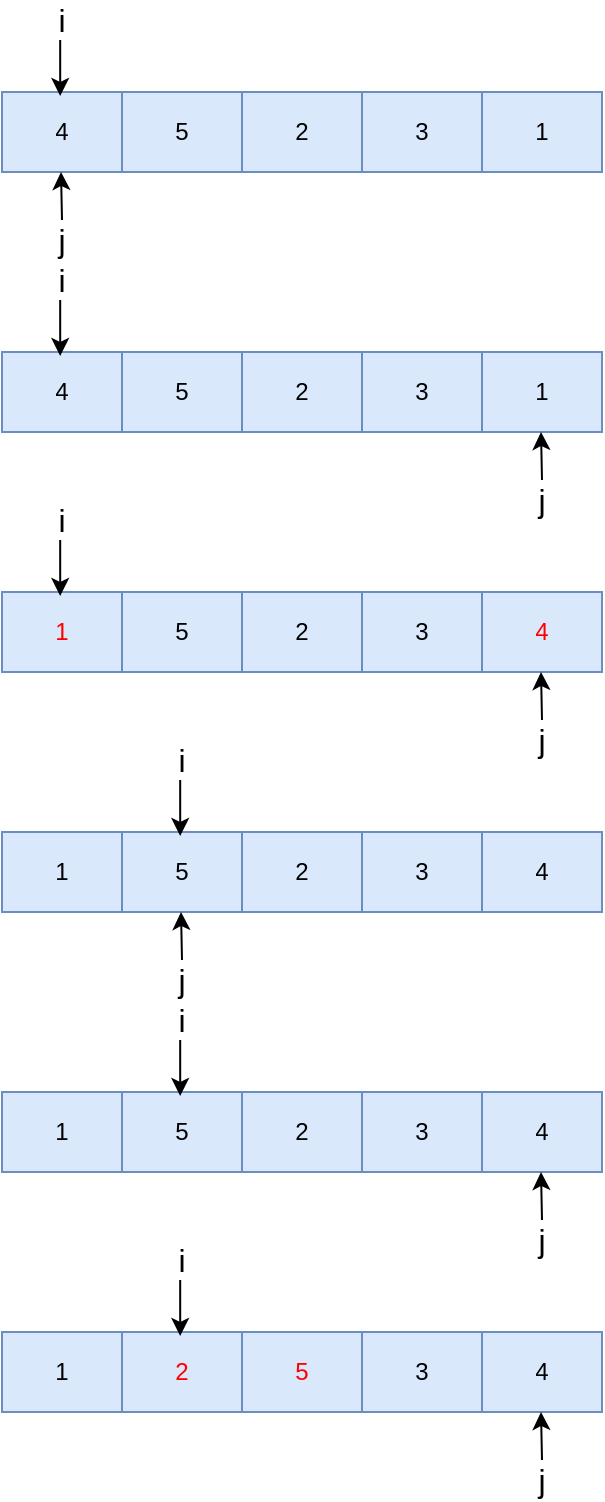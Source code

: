 <mxfile version="13.9.8"><diagram id="suw4fJygjTFkksd4odNc" name="Page-1"><mxGraphModel dx="1422" dy="2416" grid="1" gridSize="10" guides="1" tooltips="1" connect="1" arrows="1" fold="1" page="1" pageScale="1" pageWidth="1169" pageHeight="1654" math="0" shadow="0"><root><mxCell id="0"/><mxCell id="1" parent="0"/><mxCell id="g7mf5nBo5XgfSmo-i4nr-16" value="" style="shape=table;html=1;whiteSpace=wrap;startSize=0;container=1;collapsible=0;childLayout=tableLayout;fillColor=#dae8fc;strokeColor=#6c8ebf;shadow=0;sketch=0;" vertex="1" parent="1"><mxGeometry x="240" y="-1094" width="300" height="40" as="geometry"/></mxCell><mxCell id="g7mf5nBo5XgfSmo-i4nr-17" value="" style="shape=partialRectangle;html=1;whiteSpace=wrap;collapsible=0;dropTarget=0;pointerEvents=0;fillColor=none;top=0;left=0;bottom=0;right=0;points=[[0,0.5],[1,0.5]];portConstraint=eastwest;" vertex="1" parent="g7mf5nBo5XgfSmo-i4nr-16"><mxGeometry width="300" height="40" as="geometry"/></mxCell><mxCell id="g7mf5nBo5XgfSmo-i4nr-18" value="4" style="shape=partialRectangle;html=1;whiteSpace=wrap;connectable=0;overflow=hidden;fillColor=none;top=0;left=0;bottom=0;right=0;" vertex="1" parent="g7mf5nBo5XgfSmo-i4nr-17"><mxGeometry width="60" height="40" as="geometry"/></mxCell><mxCell id="g7mf5nBo5XgfSmo-i4nr-19" value="5" style="shape=partialRectangle;html=1;whiteSpace=wrap;connectable=0;overflow=hidden;fillColor=none;top=0;left=0;bottom=0;right=0;" vertex="1" parent="g7mf5nBo5XgfSmo-i4nr-17"><mxGeometry x="60" width="60" height="40" as="geometry"/></mxCell><mxCell id="g7mf5nBo5XgfSmo-i4nr-20" value="2" style="shape=partialRectangle;html=1;whiteSpace=wrap;connectable=0;overflow=hidden;fillColor=none;top=0;left=0;bottom=0;right=0;" vertex="1" parent="g7mf5nBo5XgfSmo-i4nr-17"><mxGeometry x="120" width="60" height="40" as="geometry"/></mxCell><mxCell id="g7mf5nBo5XgfSmo-i4nr-21" value="3" style="shape=partialRectangle;html=1;whiteSpace=wrap;connectable=0;overflow=hidden;fillColor=none;top=0;left=0;bottom=0;right=0;" vertex="1" parent="g7mf5nBo5XgfSmo-i4nr-17"><mxGeometry x="180" width="60" height="40" as="geometry"/></mxCell><mxCell id="g7mf5nBo5XgfSmo-i4nr-22" value="1" style="shape=partialRectangle;html=1;whiteSpace=wrap;connectable=0;overflow=hidden;fillColor=none;top=0;left=0;bottom=0;right=0;" vertex="1" parent="g7mf5nBo5XgfSmo-i4nr-17"><mxGeometry x="240" width="60" height="40" as="geometry"/></mxCell><mxCell id="g7mf5nBo5XgfSmo-i4nr-29" value="" style="endArrow=classic;html=1;shadow=0;startArrow=none;startFill=0;entryX=0.097;entryY=0.05;entryDx=0;entryDy=0;entryPerimeter=0;exitX=0.477;exitY=1;exitDx=0;exitDy=0;exitPerimeter=0;" edge="1" parent="1" source="g7mf5nBo5XgfSmo-i4nr-36" target="g7mf5nBo5XgfSmo-i4nr-17"><mxGeometry width="50" height="50" relative="1" as="geometry"><mxPoint x="269" y="-1110" as="sourcePoint"/><mxPoint x="290" y="-1180" as="targetPoint"/></mxGeometry></mxCell><mxCell id="g7mf5nBo5XgfSmo-i4nr-36" value="&lt;font style=&quot;font-size: 16px&quot;&gt;i&lt;/font&gt;" style="text;html=1;strokeColor=none;fillColor=none;align=center;verticalAlign=middle;whiteSpace=wrap;rounded=0;shadow=0;comic=0;sketch=1;" vertex="1" parent="1"><mxGeometry x="250" y="-1140" width="40" height="20" as="geometry"/></mxCell><mxCell id="g7mf5nBo5XgfSmo-i4nr-39" value="" style="endArrow=none;html=1;shadow=0;startArrow=classic;startFill=1;endFill=0;entryX=0.5;entryY=0;entryDx=0;entryDy=0;entryPerimeter=0;" edge="1" parent="1"><mxGeometry width="50" height="50" relative="1" as="geometry"><mxPoint x="269.5" y="-1054" as="sourcePoint"/><mxPoint x="270" y="-1030" as="targetPoint"/></mxGeometry></mxCell><mxCell id="g7mf5nBo5XgfSmo-i4nr-40" value="&lt;span style=&quot;font-size: 16px&quot;&gt;j&lt;/span&gt;" style="text;html=1;strokeColor=none;fillColor=none;align=center;verticalAlign=middle;whiteSpace=wrap;rounded=0;shadow=0;comic=0;sketch=1;" vertex="1" parent="1"><mxGeometry x="250" y="-1030" width="40" height="20" as="geometry"/></mxCell><mxCell id="g7mf5nBo5XgfSmo-i4nr-78" value="" style="shape=table;html=1;whiteSpace=wrap;startSize=0;container=1;collapsible=0;childLayout=tableLayout;fillColor=#dae8fc;strokeColor=#6c8ebf;shadow=0;sketch=0;" vertex="1" parent="1"><mxGeometry x="240" y="-964" width="300" height="40" as="geometry"/></mxCell><mxCell id="g7mf5nBo5XgfSmo-i4nr-79" value="" style="shape=partialRectangle;html=1;whiteSpace=wrap;collapsible=0;dropTarget=0;pointerEvents=0;fillColor=none;top=0;left=0;bottom=0;right=0;points=[[0,0.5],[1,0.5]];portConstraint=eastwest;" vertex="1" parent="g7mf5nBo5XgfSmo-i4nr-78"><mxGeometry width="300" height="40" as="geometry"/></mxCell><mxCell id="g7mf5nBo5XgfSmo-i4nr-80" value="4" style="shape=partialRectangle;html=1;whiteSpace=wrap;connectable=0;overflow=hidden;fillColor=none;top=0;left=0;bottom=0;right=0;" vertex="1" parent="g7mf5nBo5XgfSmo-i4nr-79"><mxGeometry width="60" height="40" as="geometry"/></mxCell><mxCell id="g7mf5nBo5XgfSmo-i4nr-81" value="5" style="shape=partialRectangle;html=1;whiteSpace=wrap;connectable=0;overflow=hidden;fillColor=none;top=0;left=0;bottom=0;right=0;" vertex="1" parent="g7mf5nBo5XgfSmo-i4nr-79"><mxGeometry x="60" width="60" height="40" as="geometry"/></mxCell><mxCell id="g7mf5nBo5XgfSmo-i4nr-82" value="2" style="shape=partialRectangle;html=1;whiteSpace=wrap;connectable=0;overflow=hidden;fillColor=none;top=0;left=0;bottom=0;right=0;" vertex="1" parent="g7mf5nBo5XgfSmo-i4nr-79"><mxGeometry x="120" width="60" height="40" as="geometry"/></mxCell><mxCell id="g7mf5nBo5XgfSmo-i4nr-83" value="3" style="shape=partialRectangle;html=1;whiteSpace=wrap;connectable=0;overflow=hidden;fillColor=none;top=0;left=0;bottom=0;right=0;" vertex="1" parent="g7mf5nBo5XgfSmo-i4nr-79"><mxGeometry x="180" width="60" height="40" as="geometry"/></mxCell><mxCell id="g7mf5nBo5XgfSmo-i4nr-84" value="1" style="shape=partialRectangle;html=1;whiteSpace=wrap;connectable=0;overflow=hidden;fillColor=none;top=0;left=0;bottom=0;right=0;" vertex="1" parent="g7mf5nBo5XgfSmo-i4nr-79"><mxGeometry x="240" width="60" height="40" as="geometry"/></mxCell><mxCell id="g7mf5nBo5XgfSmo-i4nr-85" value="" style="endArrow=classic;html=1;shadow=0;startArrow=none;startFill=0;entryX=0.097;entryY=0.05;entryDx=0;entryDy=0;entryPerimeter=0;exitX=0.477;exitY=1;exitDx=0;exitDy=0;exitPerimeter=0;" edge="1" parent="1" source="g7mf5nBo5XgfSmo-i4nr-86" target="g7mf5nBo5XgfSmo-i4nr-79"><mxGeometry width="50" height="50" relative="1" as="geometry"><mxPoint x="269" y="-980" as="sourcePoint"/><mxPoint x="290" y="-1050" as="targetPoint"/></mxGeometry></mxCell><mxCell id="g7mf5nBo5XgfSmo-i4nr-86" value="&lt;font style=&quot;font-size: 16px&quot;&gt;i&lt;/font&gt;" style="text;html=1;strokeColor=none;fillColor=none;align=center;verticalAlign=middle;whiteSpace=wrap;rounded=0;shadow=0;comic=0;sketch=1;" vertex="1" parent="1"><mxGeometry x="250" y="-1010" width="40" height="20" as="geometry"/></mxCell><mxCell id="g7mf5nBo5XgfSmo-i4nr-87" value="" style="endArrow=none;html=1;shadow=0;startArrow=classic;startFill=1;endFill=0;entryX=0.5;entryY=0;entryDx=0;entryDy=0;entryPerimeter=0;" edge="1" parent="1"><mxGeometry width="50" height="50" relative="1" as="geometry"><mxPoint x="509.5" y="-924" as="sourcePoint"/><mxPoint x="510" y="-900" as="targetPoint"/></mxGeometry></mxCell><mxCell id="g7mf5nBo5XgfSmo-i4nr-88" value="&lt;span style=&quot;font-size: 16px&quot;&gt;j&lt;/span&gt;" style="text;html=1;strokeColor=none;fillColor=none;align=center;verticalAlign=middle;whiteSpace=wrap;rounded=0;shadow=0;comic=0;sketch=1;" vertex="1" parent="1"><mxGeometry x="490" y="-900" width="40" height="20" as="geometry"/></mxCell><mxCell id="g7mf5nBo5XgfSmo-i4nr-89" value="" style="shape=table;html=1;whiteSpace=wrap;startSize=0;container=1;collapsible=0;childLayout=tableLayout;fillColor=#dae8fc;strokeColor=#6c8ebf;shadow=0;sketch=0;" vertex="1" parent="1"><mxGeometry x="240" y="-844" width="300" height="40" as="geometry"/></mxCell><mxCell id="g7mf5nBo5XgfSmo-i4nr-90" value="" style="shape=partialRectangle;html=1;whiteSpace=wrap;collapsible=0;dropTarget=0;pointerEvents=0;fillColor=none;top=0;left=0;bottom=0;right=0;points=[[0,0.5],[1,0.5]];portConstraint=eastwest;" vertex="1" parent="g7mf5nBo5XgfSmo-i4nr-89"><mxGeometry width="300" height="40" as="geometry"/></mxCell><mxCell id="g7mf5nBo5XgfSmo-i4nr-91" value="&lt;font color=&quot;#ff0000&quot;&gt;1&lt;/font&gt;" style="shape=partialRectangle;html=1;whiteSpace=wrap;connectable=0;overflow=hidden;fillColor=none;top=0;left=0;bottom=0;right=0;" vertex="1" parent="g7mf5nBo5XgfSmo-i4nr-90"><mxGeometry width="60" height="40" as="geometry"/></mxCell><mxCell id="g7mf5nBo5XgfSmo-i4nr-92" value="5" style="shape=partialRectangle;html=1;whiteSpace=wrap;connectable=0;overflow=hidden;fillColor=none;top=0;left=0;bottom=0;right=0;" vertex="1" parent="g7mf5nBo5XgfSmo-i4nr-90"><mxGeometry x="60" width="60" height="40" as="geometry"/></mxCell><mxCell id="g7mf5nBo5XgfSmo-i4nr-93" value="2" style="shape=partialRectangle;html=1;whiteSpace=wrap;connectable=0;overflow=hidden;fillColor=none;top=0;left=0;bottom=0;right=0;" vertex="1" parent="g7mf5nBo5XgfSmo-i4nr-90"><mxGeometry x="120" width="60" height="40" as="geometry"/></mxCell><mxCell id="g7mf5nBo5XgfSmo-i4nr-94" value="3" style="shape=partialRectangle;html=1;whiteSpace=wrap;connectable=0;overflow=hidden;fillColor=none;top=0;left=0;bottom=0;right=0;" vertex="1" parent="g7mf5nBo5XgfSmo-i4nr-90"><mxGeometry x="180" width="60" height="40" as="geometry"/></mxCell><mxCell id="g7mf5nBo5XgfSmo-i4nr-95" value="&lt;font color=&quot;#ff0000&quot;&gt;4&lt;/font&gt;" style="shape=partialRectangle;html=1;whiteSpace=wrap;connectable=0;overflow=hidden;fillColor=none;top=0;left=0;bottom=0;right=0;" vertex="1" parent="g7mf5nBo5XgfSmo-i4nr-90"><mxGeometry x="240" width="60" height="40" as="geometry"/></mxCell><mxCell id="g7mf5nBo5XgfSmo-i4nr-96" value="" style="endArrow=classic;html=1;shadow=0;startArrow=none;startFill=0;entryX=0.097;entryY=0.05;entryDx=0;entryDy=0;entryPerimeter=0;exitX=0.477;exitY=1;exitDx=0;exitDy=0;exitPerimeter=0;" edge="1" parent="1" source="g7mf5nBo5XgfSmo-i4nr-97" target="g7mf5nBo5XgfSmo-i4nr-90"><mxGeometry width="50" height="50" relative="1" as="geometry"><mxPoint x="269" y="-860" as="sourcePoint"/><mxPoint x="290" y="-930" as="targetPoint"/></mxGeometry></mxCell><mxCell id="g7mf5nBo5XgfSmo-i4nr-97" value="&lt;font style=&quot;font-size: 16px&quot;&gt;i&lt;/font&gt;" style="text;html=1;strokeColor=none;fillColor=none;align=center;verticalAlign=middle;whiteSpace=wrap;rounded=0;shadow=0;comic=0;sketch=1;" vertex="1" parent="1"><mxGeometry x="250" y="-890" width="40" height="20" as="geometry"/></mxCell><mxCell id="g7mf5nBo5XgfSmo-i4nr-98" value="" style="endArrow=none;html=1;shadow=0;startArrow=classic;startFill=1;endFill=0;entryX=0.5;entryY=0;entryDx=0;entryDy=0;entryPerimeter=0;" edge="1" parent="1"><mxGeometry width="50" height="50" relative="1" as="geometry"><mxPoint x="509.5" y="-804" as="sourcePoint"/><mxPoint x="510" y="-780" as="targetPoint"/></mxGeometry></mxCell><mxCell id="g7mf5nBo5XgfSmo-i4nr-99" value="&lt;span style=&quot;font-size: 16px&quot;&gt;j&lt;/span&gt;" style="text;html=1;strokeColor=none;fillColor=none;align=center;verticalAlign=middle;whiteSpace=wrap;rounded=0;shadow=0;comic=0;sketch=1;" vertex="1" parent="1"><mxGeometry x="490" y="-780" width="40" height="20" as="geometry"/></mxCell><mxCell id="g7mf5nBo5XgfSmo-i4nr-100" value="" style="shape=table;html=1;whiteSpace=wrap;startSize=0;container=1;collapsible=0;childLayout=tableLayout;fillColor=#dae8fc;strokeColor=#6c8ebf;shadow=0;sketch=0;" vertex="1" parent="1"><mxGeometry x="240" y="-724" width="300" height="40" as="geometry"/></mxCell><mxCell id="g7mf5nBo5XgfSmo-i4nr-101" value="" style="shape=partialRectangle;html=1;whiteSpace=wrap;collapsible=0;dropTarget=0;pointerEvents=0;fillColor=none;top=0;left=0;bottom=0;right=0;points=[[0,0.5],[1,0.5]];portConstraint=eastwest;" vertex="1" parent="g7mf5nBo5XgfSmo-i4nr-100"><mxGeometry width="300" height="40" as="geometry"/></mxCell><mxCell id="g7mf5nBo5XgfSmo-i4nr-102" value="1" style="shape=partialRectangle;html=1;whiteSpace=wrap;connectable=0;overflow=hidden;fillColor=none;top=0;left=0;bottom=0;right=0;" vertex="1" parent="g7mf5nBo5XgfSmo-i4nr-101"><mxGeometry width="60" height="40" as="geometry"/></mxCell><mxCell id="g7mf5nBo5XgfSmo-i4nr-103" value="5" style="shape=partialRectangle;html=1;whiteSpace=wrap;connectable=0;overflow=hidden;fillColor=none;top=0;left=0;bottom=0;right=0;" vertex="1" parent="g7mf5nBo5XgfSmo-i4nr-101"><mxGeometry x="60" width="60" height="40" as="geometry"/></mxCell><mxCell id="g7mf5nBo5XgfSmo-i4nr-104" value="2" style="shape=partialRectangle;html=1;whiteSpace=wrap;connectable=0;overflow=hidden;fillColor=none;top=0;left=0;bottom=0;right=0;" vertex="1" parent="g7mf5nBo5XgfSmo-i4nr-101"><mxGeometry x="120" width="60" height="40" as="geometry"/></mxCell><mxCell id="g7mf5nBo5XgfSmo-i4nr-105" value="3" style="shape=partialRectangle;html=1;whiteSpace=wrap;connectable=0;overflow=hidden;fillColor=none;top=0;left=0;bottom=0;right=0;" vertex="1" parent="g7mf5nBo5XgfSmo-i4nr-101"><mxGeometry x="180" width="60" height="40" as="geometry"/></mxCell><mxCell id="g7mf5nBo5XgfSmo-i4nr-106" value="4" style="shape=partialRectangle;html=1;whiteSpace=wrap;connectable=0;overflow=hidden;fillColor=none;top=0;left=0;bottom=0;right=0;" vertex="1" parent="g7mf5nBo5XgfSmo-i4nr-101"><mxGeometry x="240" width="60" height="40" as="geometry"/></mxCell><mxCell id="g7mf5nBo5XgfSmo-i4nr-107" value="" style="endArrow=classic;html=1;shadow=0;startArrow=none;startFill=0;entryX=0.097;entryY=0.05;entryDx=0;entryDy=0;entryPerimeter=0;exitX=0.477;exitY=1;exitDx=0;exitDy=0;exitPerimeter=0;" edge="1" parent="1" source="g7mf5nBo5XgfSmo-i4nr-108"><mxGeometry width="50" height="50" relative="1" as="geometry"><mxPoint x="329" y="-740" as="sourcePoint"/><mxPoint x="329.1" y="-722" as="targetPoint"/></mxGeometry></mxCell><mxCell id="g7mf5nBo5XgfSmo-i4nr-108" value="&lt;font style=&quot;font-size: 16px&quot;&gt;i&lt;/font&gt;" style="text;html=1;strokeColor=none;fillColor=none;align=center;verticalAlign=middle;whiteSpace=wrap;rounded=0;shadow=0;comic=0;sketch=1;" vertex="1" parent="1"><mxGeometry x="310" y="-770" width="40" height="20" as="geometry"/></mxCell><mxCell id="g7mf5nBo5XgfSmo-i4nr-109" value="" style="endArrow=none;html=1;shadow=0;startArrow=classic;startFill=1;endFill=0;entryX=0.5;entryY=0;entryDx=0;entryDy=0;entryPerimeter=0;" edge="1" parent="1"><mxGeometry width="50" height="50" relative="1" as="geometry"><mxPoint x="329.5" y="-684" as="sourcePoint"/><mxPoint x="330" y="-660" as="targetPoint"/></mxGeometry></mxCell><mxCell id="g7mf5nBo5XgfSmo-i4nr-110" value="&lt;span style=&quot;font-size: 16px&quot;&gt;j&lt;/span&gt;" style="text;html=1;strokeColor=none;fillColor=none;align=center;verticalAlign=middle;whiteSpace=wrap;rounded=0;shadow=0;comic=0;sketch=1;" vertex="1" parent="1"><mxGeometry x="310" y="-660" width="40" height="20" as="geometry"/></mxCell><mxCell id="g7mf5nBo5XgfSmo-i4nr-111" value="" style="shape=table;html=1;whiteSpace=wrap;startSize=0;container=1;collapsible=0;childLayout=tableLayout;fillColor=#dae8fc;strokeColor=#6c8ebf;shadow=0;sketch=0;" vertex="1" parent="1"><mxGeometry x="240" y="-594" width="300" height="40" as="geometry"/></mxCell><mxCell id="g7mf5nBo5XgfSmo-i4nr-112" value="" style="shape=partialRectangle;html=1;whiteSpace=wrap;collapsible=0;dropTarget=0;pointerEvents=0;fillColor=none;top=0;left=0;bottom=0;right=0;points=[[0,0.5],[1,0.5]];portConstraint=eastwest;" vertex="1" parent="g7mf5nBo5XgfSmo-i4nr-111"><mxGeometry width="300" height="40" as="geometry"/></mxCell><mxCell id="g7mf5nBo5XgfSmo-i4nr-113" value="1" style="shape=partialRectangle;html=1;whiteSpace=wrap;connectable=0;overflow=hidden;fillColor=none;top=0;left=0;bottom=0;right=0;" vertex="1" parent="g7mf5nBo5XgfSmo-i4nr-112"><mxGeometry width="60" height="40" as="geometry"/></mxCell><mxCell id="g7mf5nBo5XgfSmo-i4nr-114" value="5" style="shape=partialRectangle;html=1;whiteSpace=wrap;connectable=0;overflow=hidden;fillColor=none;top=0;left=0;bottom=0;right=0;" vertex="1" parent="g7mf5nBo5XgfSmo-i4nr-112"><mxGeometry x="60" width="60" height="40" as="geometry"/></mxCell><mxCell id="g7mf5nBo5XgfSmo-i4nr-115" value="2" style="shape=partialRectangle;html=1;whiteSpace=wrap;connectable=0;overflow=hidden;fillColor=none;top=0;left=0;bottom=0;right=0;" vertex="1" parent="g7mf5nBo5XgfSmo-i4nr-112"><mxGeometry x="120" width="60" height="40" as="geometry"/></mxCell><mxCell id="g7mf5nBo5XgfSmo-i4nr-116" value="3" style="shape=partialRectangle;html=1;whiteSpace=wrap;connectable=0;overflow=hidden;fillColor=none;top=0;left=0;bottom=0;right=0;" vertex="1" parent="g7mf5nBo5XgfSmo-i4nr-112"><mxGeometry x="180" width="60" height="40" as="geometry"/></mxCell><mxCell id="g7mf5nBo5XgfSmo-i4nr-117" value="4" style="shape=partialRectangle;html=1;whiteSpace=wrap;connectable=0;overflow=hidden;fillColor=none;top=0;left=0;bottom=0;right=0;" vertex="1" parent="g7mf5nBo5XgfSmo-i4nr-112"><mxGeometry x="240" width="60" height="40" as="geometry"/></mxCell><mxCell id="g7mf5nBo5XgfSmo-i4nr-118" value="" style="endArrow=classic;html=1;shadow=0;startArrow=none;startFill=0;entryX=0.097;entryY=0.05;entryDx=0;entryDy=0;entryPerimeter=0;exitX=0.477;exitY=1;exitDx=0;exitDy=0;exitPerimeter=0;" edge="1" parent="1" source="g7mf5nBo5XgfSmo-i4nr-119"><mxGeometry width="50" height="50" relative="1" as="geometry"><mxPoint x="329" y="-610" as="sourcePoint"/><mxPoint x="329.1" y="-592" as="targetPoint"/></mxGeometry></mxCell><mxCell id="g7mf5nBo5XgfSmo-i4nr-119" value="&lt;font style=&quot;font-size: 16px&quot;&gt;i&lt;/font&gt;" style="text;html=1;strokeColor=none;fillColor=none;align=center;verticalAlign=middle;whiteSpace=wrap;rounded=0;shadow=0;comic=0;sketch=1;" vertex="1" parent="1"><mxGeometry x="310" y="-640" width="40" height="20" as="geometry"/></mxCell><mxCell id="g7mf5nBo5XgfSmo-i4nr-120" value="" style="endArrow=none;html=1;shadow=0;startArrow=classic;startFill=1;endFill=0;entryX=0.5;entryY=0;entryDx=0;entryDy=0;entryPerimeter=0;" edge="1" parent="1"><mxGeometry width="50" height="50" relative="1" as="geometry"><mxPoint x="509.5" y="-554" as="sourcePoint"/><mxPoint x="510" y="-530" as="targetPoint"/></mxGeometry></mxCell><mxCell id="g7mf5nBo5XgfSmo-i4nr-121" value="&lt;span style=&quot;font-size: 16px&quot;&gt;j&lt;/span&gt;" style="text;html=1;strokeColor=none;fillColor=none;align=center;verticalAlign=middle;whiteSpace=wrap;rounded=0;shadow=0;comic=0;sketch=1;" vertex="1" parent="1"><mxGeometry x="490" y="-530" width="40" height="20" as="geometry"/></mxCell><mxCell id="g7mf5nBo5XgfSmo-i4nr-122" value="" style="shape=table;html=1;whiteSpace=wrap;startSize=0;container=1;collapsible=0;childLayout=tableLayout;fillColor=#dae8fc;strokeColor=#6c8ebf;shadow=0;sketch=0;" vertex="1" parent="1"><mxGeometry x="240" y="-474" width="300" height="40" as="geometry"/></mxCell><mxCell id="g7mf5nBo5XgfSmo-i4nr-123" value="" style="shape=partialRectangle;html=1;whiteSpace=wrap;collapsible=0;dropTarget=0;pointerEvents=0;fillColor=none;top=0;left=0;bottom=0;right=0;points=[[0,0.5],[1,0.5]];portConstraint=eastwest;" vertex="1" parent="g7mf5nBo5XgfSmo-i4nr-122"><mxGeometry width="300" height="40" as="geometry"/></mxCell><mxCell id="g7mf5nBo5XgfSmo-i4nr-124" value="1" style="shape=partialRectangle;html=1;whiteSpace=wrap;connectable=0;overflow=hidden;fillColor=none;top=0;left=0;bottom=0;right=0;" vertex="1" parent="g7mf5nBo5XgfSmo-i4nr-123"><mxGeometry width="60" height="40" as="geometry"/></mxCell><mxCell id="g7mf5nBo5XgfSmo-i4nr-125" value="&lt;font color=&quot;#ff0000&quot;&gt;2&lt;/font&gt;" style="shape=partialRectangle;html=1;whiteSpace=wrap;connectable=0;overflow=hidden;fillColor=none;top=0;left=0;bottom=0;right=0;" vertex="1" parent="g7mf5nBo5XgfSmo-i4nr-123"><mxGeometry x="60" width="60" height="40" as="geometry"/></mxCell><mxCell id="g7mf5nBo5XgfSmo-i4nr-126" value="&lt;font color=&quot;#ff0000&quot;&gt;5&lt;/font&gt;" style="shape=partialRectangle;html=1;whiteSpace=wrap;connectable=0;overflow=hidden;fillColor=none;top=0;left=0;bottom=0;right=0;" vertex="1" parent="g7mf5nBo5XgfSmo-i4nr-123"><mxGeometry x="120" width="60" height="40" as="geometry"/></mxCell><mxCell id="g7mf5nBo5XgfSmo-i4nr-127" value="3" style="shape=partialRectangle;html=1;whiteSpace=wrap;connectable=0;overflow=hidden;fillColor=none;top=0;left=0;bottom=0;right=0;" vertex="1" parent="g7mf5nBo5XgfSmo-i4nr-123"><mxGeometry x="180" width="60" height="40" as="geometry"/></mxCell><mxCell id="g7mf5nBo5XgfSmo-i4nr-128" value="4" style="shape=partialRectangle;html=1;whiteSpace=wrap;connectable=0;overflow=hidden;fillColor=none;top=0;left=0;bottom=0;right=0;" vertex="1" parent="g7mf5nBo5XgfSmo-i4nr-123"><mxGeometry x="240" width="60" height="40" as="geometry"/></mxCell><mxCell id="g7mf5nBo5XgfSmo-i4nr-129" value="" style="endArrow=classic;html=1;shadow=0;startArrow=none;startFill=0;entryX=0.097;entryY=0.05;entryDx=0;entryDy=0;entryPerimeter=0;exitX=0.477;exitY=1;exitDx=0;exitDy=0;exitPerimeter=0;" edge="1" parent="1" source="g7mf5nBo5XgfSmo-i4nr-130"><mxGeometry width="50" height="50" relative="1" as="geometry"><mxPoint x="329" y="-490" as="sourcePoint"/><mxPoint x="329.1" y="-472" as="targetPoint"/></mxGeometry></mxCell><mxCell id="g7mf5nBo5XgfSmo-i4nr-130" value="&lt;font style=&quot;font-size: 16px&quot;&gt;i&lt;/font&gt;" style="text;html=1;strokeColor=none;fillColor=none;align=center;verticalAlign=middle;whiteSpace=wrap;rounded=0;shadow=0;comic=0;sketch=1;" vertex="1" parent="1"><mxGeometry x="310" y="-520" width="40" height="20" as="geometry"/></mxCell><mxCell id="g7mf5nBo5XgfSmo-i4nr-131" value="" style="endArrow=none;html=1;shadow=0;startArrow=classic;startFill=1;endFill=0;entryX=0.5;entryY=0;entryDx=0;entryDy=0;entryPerimeter=0;" edge="1" parent="1"><mxGeometry width="50" height="50" relative="1" as="geometry"><mxPoint x="509.5" y="-434" as="sourcePoint"/><mxPoint x="510" y="-410" as="targetPoint"/></mxGeometry></mxCell><mxCell id="g7mf5nBo5XgfSmo-i4nr-132" value="&lt;span style=&quot;font-size: 16px&quot;&gt;j&lt;/span&gt;" style="text;html=1;strokeColor=none;fillColor=none;align=center;verticalAlign=middle;whiteSpace=wrap;rounded=0;shadow=0;comic=0;sketch=1;" vertex="1" parent="1"><mxGeometry x="490" y="-410" width="40" height="20" as="geometry"/></mxCell></root></mxGraphModel></diagram></mxfile>
